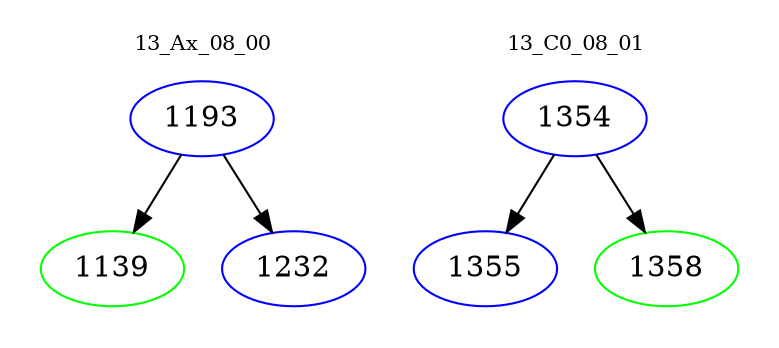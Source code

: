 digraph{
subgraph cluster_0 {
color = white
label = "13_Ax_08_00";
fontsize=10;
T0_1193 [label="1193", color="blue"]
T0_1193 -> T0_1139 [color="black"]
T0_1139 [label="1139", color="green"]
T0_1193 -> T0_1232 [color="black"]
T0_1232 [label="1232", color="blue"]
}
subgraph cluster_1 {
color = white
label = "13_C0_08_01";
fontsize=10;
T1_1354 [label="1354", color="blue"]
T1_1354 -> T1_1355 [color="black"]
T1_1355 [label="1355", color="blue"]
T1_1354 -> T1_1358 [color="black"]
T1_1358 [label="1358", color="green"]
}
}
